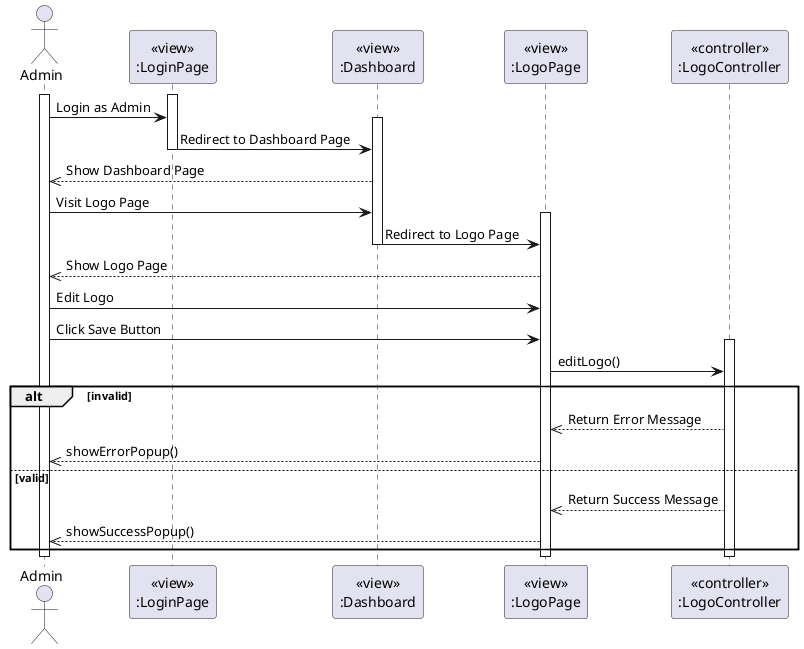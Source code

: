 @startuml EditLogo
actor Admin
participant LoginPageView [
  <<view>>
  :LoginPage
]

participant DashboardView [
  <<view>>
  :Dashboard
]

participant LogoView [
  <<view>>
  :LogoPage
]

participant LogoController [
  <<controller>>
  :LogoController
]

activate Admin
activate LoginPageView
Admin -> LoginPageView: Login as Admin
activate DashboardView
LoginPageView -> DashboardView: Redirect to Dashboard Page
deactivate LoginPageView

DashboardView -->> Admin: Show Dashboard Page

Admin -> DashboardView: Visit Logo Page
activate LogoView
DashboardView -> LogoView: Redirect to Logo Page
deactivate DashboardView

LogoView -->> Admin: Show Logo Page

Admin -> LogoView: Edit Logo
Admin -> LogoView: Click Save Button

activate LogoController
LogoView -> LogoController: editLogo()
alt invalid
    LogoController -->> LogoView: Return Error Message
    LogoView -->> Admin: showErrorPopup()
else valid
    LogoController -->> LogoView: Return Success Message
    LogoView -->> Admin: showSuccessPopup()
end

deactivate LogoController

deactivate Admin
deactivate LogoView
@enduml
